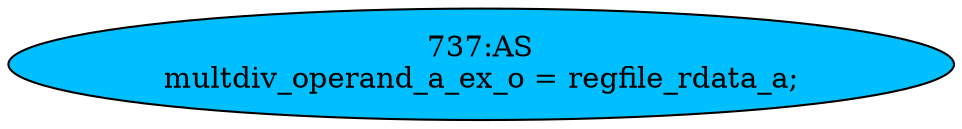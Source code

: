 strict digraph "" {
	node [label="\N"];
	"737:AS"	 [ast="<pyverilog.vparser.ast.Assign object at 0x7f2237105350>",
		def_var="['multdiv_operand_a_ex_o']",
		fillcolor=deepskyblue,
		label="737:AS
multdiv_operand_a_ex_o = regfile_rdata_a;",
		statements="[]",
		style=filled,
		typ=Assign,
		use_var="['regfile_rdata_a']"];
}
